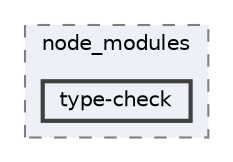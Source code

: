 digraph "pkiclassroomrescheduler/src/main/frontend/node_modules/optionator/node_modules/type-check"
{
 // LATEX_PDF_SIZE
  bgcolor="transparent";
  edge [fontname=Helvetica,fontsize=10,labelfontname=Helvetica,labelfontsize=10];
  node [fontname=Helvetica,fontsize=10,shape=box,height=0.2,width=0.4];
  compound=true
  subgraph clusterdir_1bdcf973e9182d3747caa74b02747bb1 {
    graph [ bgcolor="#edf0f7", pencolor="grey50", label="node_modules", fontname=Helvetica,fontsize=10 style="filled,dashed", URL="dir_1bdcf973e9182d3747caa74b02747bb1.html",tooltip=""]
  dir_4912f7d776d3273eafadbd921fe35703 [label="type-check", fillcolor="#edf0f7", color="grey25", style="filled,bold", URL="dir_4912f7d776d3273eafadbd921fe35703.html",tooltip=""];
  }
}
